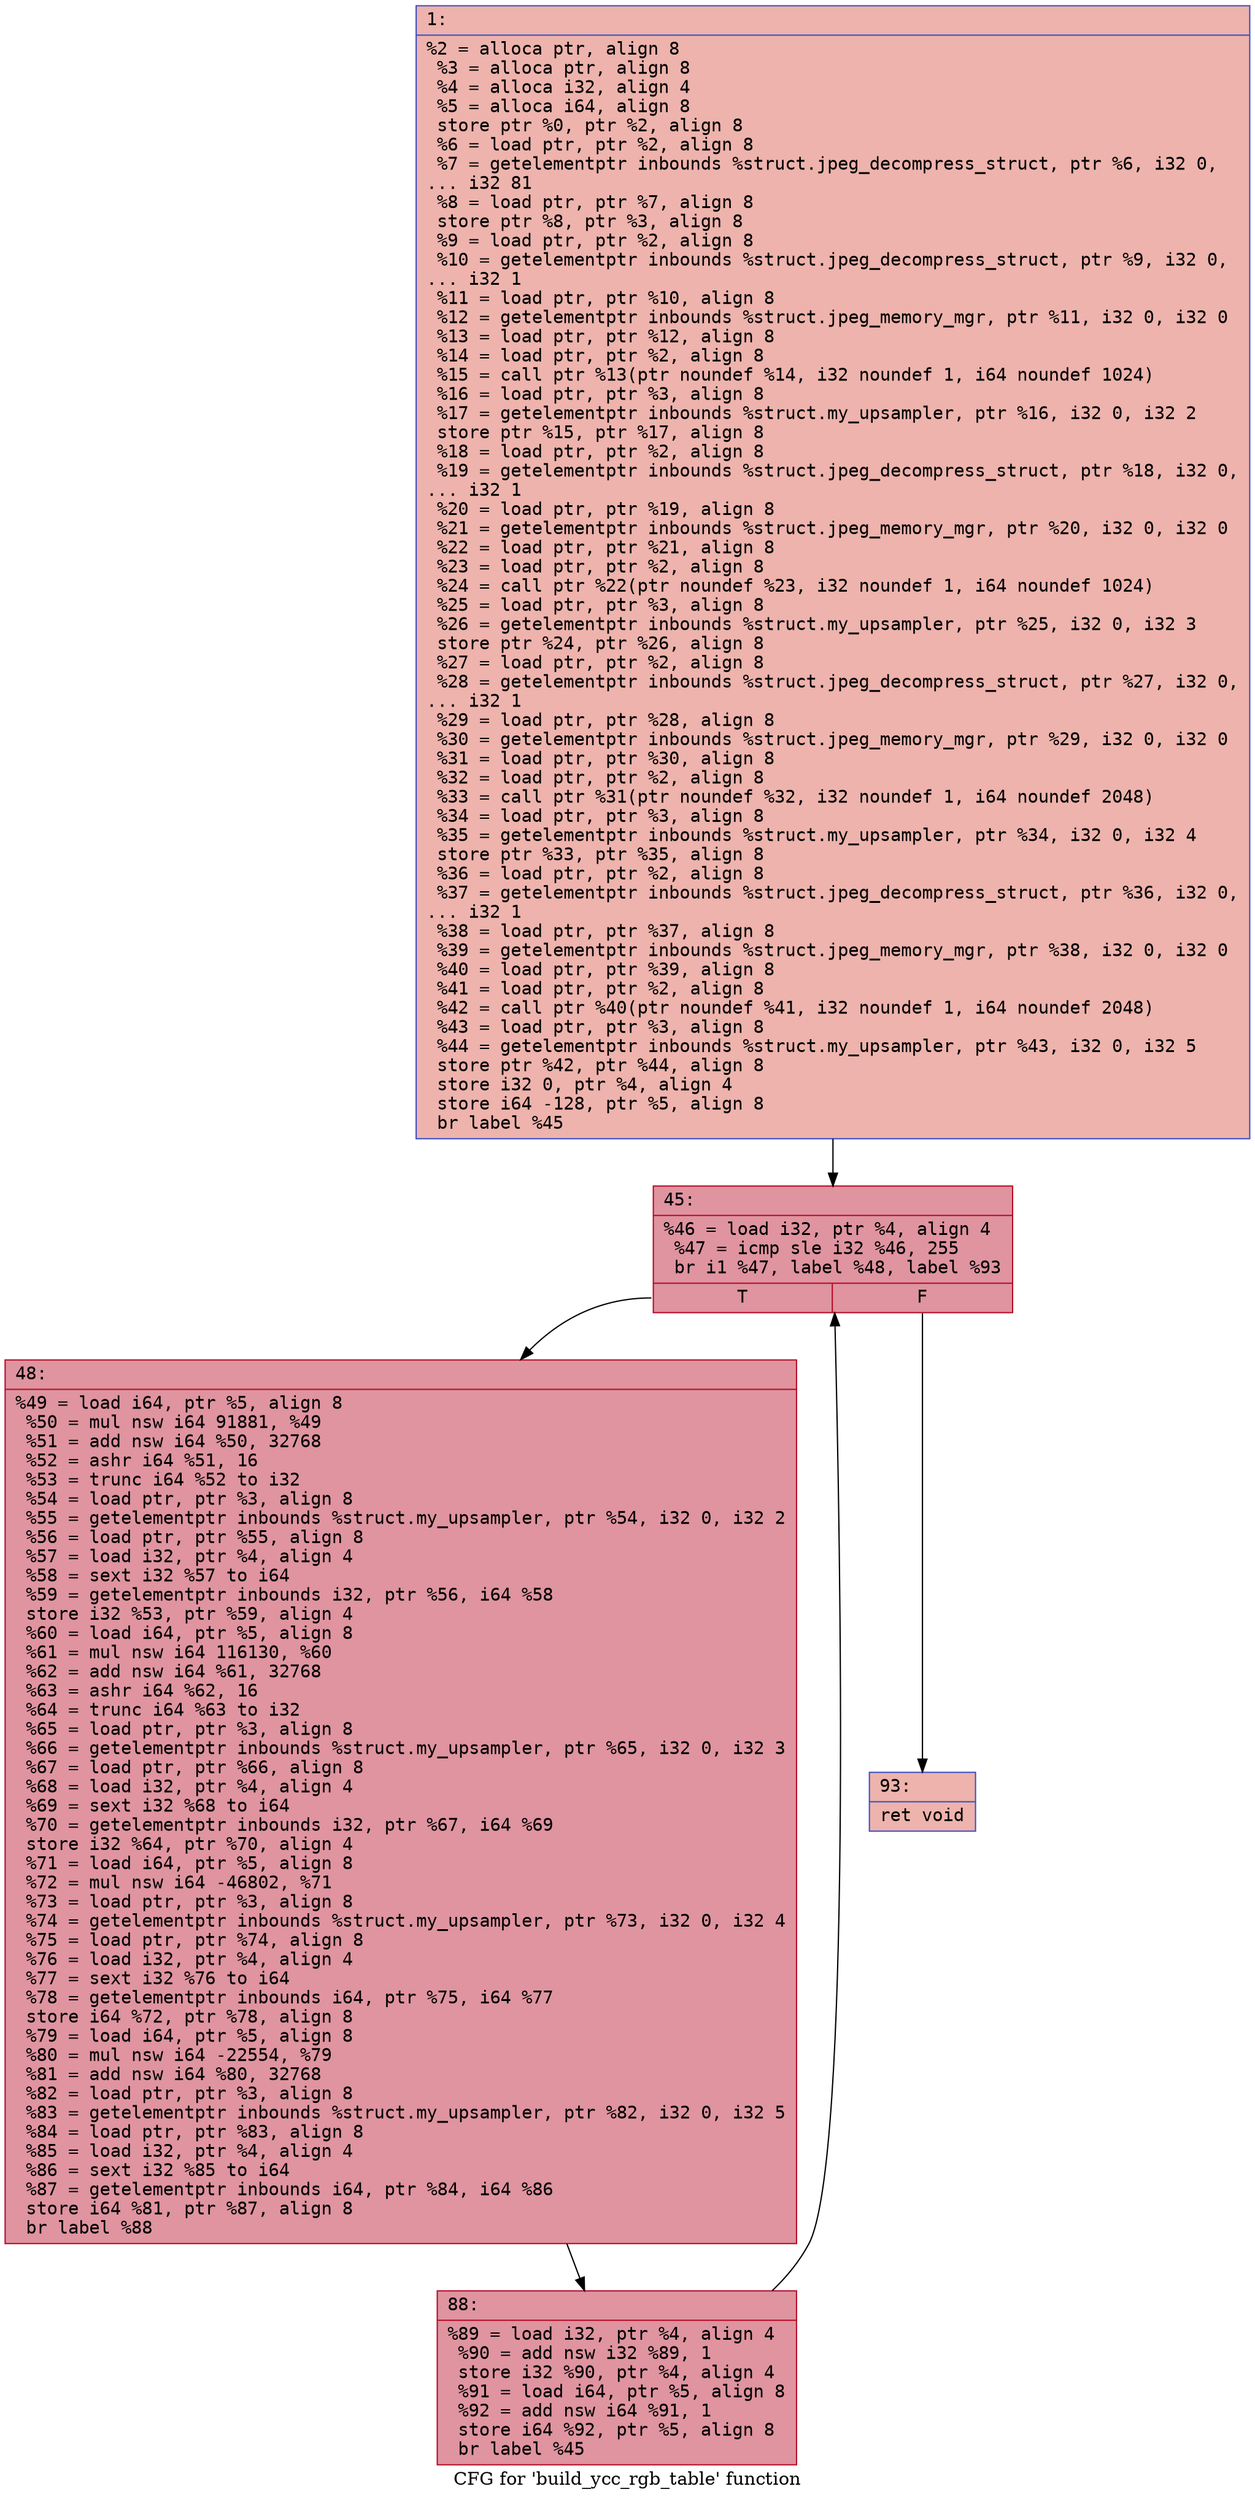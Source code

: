 digraph "CFG for 'build_ycc_rgb_table' function" {
	label="CFG for 'build_ycc_rgb_table' function";

	Node0x60000144ccd0 [shape=record,color="#3d50c3ff", style=filled, fillcolor="#d6524470" fontname="Courier",label="{1:\l|  %2 = alloca ptr, align 8\l  %3 = alloca ptr, align 8\l  %4 = alloca i32, align 4\l  %5 = alloca i64, align 8\l  store ptr %0, ptr %2, align 8\l  %6 = load ptr, ptr %2, align 8\l  %7 = getelementptr inbounds %struct.jpeg_decompress_struct, ptr %6, i32 0,\l... i32 81\l  %8 = load ptr, ptr %7, align 8\l  store ptr %8, ptr %3, align 8\l  %9 = load ptr, ptr %2, align 8\l  %10 = getelementptr inbounds %struct.jpeg_decompress_struct, ptr %9, i32 0,\l... i32 1\l  %11 = load ptr, ptr %10, align 8\l  %12 = getelementptr inbounds %struct.jpeg_memory_mgr, ptr %11, i32 0, i32 0\l  %13 = load ptr, ptr %12, align 8\l  %14 = load ptr, ptr %2, align 8\l  %15 = call ptr %13(ptr noundef %14, i32 noundef 1, i64 noundef 1024)\l  %16 = load ptr, ptr %3, align 8\l  %17 = getelementptr inbounds %struct.my_upsampler, ptr %16, i32 0, i32 2\l  store ptr %15, ptr %17, align 8\l  %18 = load ptr, ptr %2, align 8\l  %19 = getelementptr inbounds %struct.jpeg_decompress_struct, ptr %18, i32 0,\l... i32 1\l  %20 = load ptr, ptr %19, align 8\l  %21 = getelementptr inbounds %struct.jpeg_memory_mgr, ptr %20, i32 0, i32 0\l  %22 = load ptr, ptr %21, align 8\l  %23 = load ptr, ptr %2, align 8\l  %24 = call ptr %22(ptr noundef %23, i32 noundef 1, i64 noundef 1024)\l  %25 = load ptr, ptr %3, align 8\l  %26 = getelementptr inbounds %struct.my_upsampler, ptr %25, i32 0, i32 3\l  store ptr %24, ptr %26, align 8\l  %27 = load ptr, ptr %2, align 8\l  %28 = getelementptr inbounds %struct.jpeg_decompress_struct, ptr %27, i32 0,\l... i32 1\l  %29 = load ptr, ptr %28, align 8\l  %30 = getelementptr inbounds %struct.jpeg_memory_mgr, ptr %29, i32 0, i32 0\l  %31 = load ptr, ptr %30, align 8\l  %32 = load ptr, ptr %2, align 8\l  %33 = call ptr %31(ptr noundef %32, i32 noundef 1, i64 noundef 2048)\l  %34 = load ptr, ptr %3, align 8\l  %35 = getelementptr inbounds %struct.my_upsampler, ptr %34, i32 0, i32 4\l  store ptr %33, ptr %35, align 8\l  %36 = load ptr, ptr %2, align 8\l  %37 = getelementptr inbounds %struct.jpeg_decompress_struct, ptr %36, i32 0,\l... i32 1\l  %38 = load ptr, ptr %37, align 8\l  %39 = getelementptr inbounds %struct.jpeg_memory_mgr, ptr %38, i32 0, i32 0\l  %40 = load ptr, ptr %39, align 8\l  %41 = load ptr, ptr %2, align 8\l  %42 = call ptr %40(ptr noundef %41, i32 noundef 1, i64 noundef 2048)\l  %43 = load ptr, ptr %3, align 8\l  %44 = getelementptr inbounds %struct.my_upsampler, ptr %43, i32 0, i32 5\l  store ptr %42, ptr %44, align 8\l  store i32 0, ptr %4, align 4\l  store i64 -128, ptr %5, align 8\l  br label %45\l}"];
	Node0x60000144ccd0 -> Node0x60000144cd20[tooltip="1 -> 45\nProbability 100.00%" ];
	Node0x60000144cd20 [shape=record,color="#b70d28ff", style=filled, fillcolor="#b70d2870" fontname="Courier",label="{45:\l|  %46 = load i32, ptr %4, align 4\l  %47 = icmp sle i32 %46, 255\l  br i1 %47, label %48, label %93\l|{<s0>T|<s1>F}}"];
	Node0x60000144cd20:s0 -> Node0x60000144cd70[tooltip="45 -> 48\nProbability 96.88%" ];
	Node0x60000144cd20:s1 -> Node0x60000144ce10[tooltip="45 -> 93\nProbability 3.12%" ];
	Node0x60000144cd70 [shape=record,color="#b70d28ff", style=filled, fillcolor="#b70d2870" fontname="Courier",label="{48:\l|  %49 = load i64, ptr %5, align 8\l  %50 = mul nsw i64 91881, %49\l  %51 = add nsw i64 %50, 32768\l  %52 = ashr i64 %51, 16\l  %53 = trunc i64 %52 to i32\l  %54 = load ptr, ptr %3, align 8\l  %55 = getelementptr inbounds %struct.my_upsampler, ptr %54, i32 0, i32 2\l  %56 = load ptr, ptr %55, align 8\l  %57 = load i32, ptr %4, align 4\l  %58 = sext i32 %57 to i64\l  %59 = getelementptr inbounds i32, ptr %56, i64 %58\l  store i32 %53, ptr %59, align 4\l  %60 = load i64, ptr %5, align 8\l  %61 = mul nsw i64 116130, %60\l  %62 = add nsw i64 %61, 32768\l  %63 = ashr i64 %62, 16\l  %64 = trunc i64 %63 to i32\l  %65 = load ptr, ptr %3, align 8\l  %66 = getelementptr inbounds %struct.my_upsampler, ptr %65, i32 0, i32 3\l  %67 = load ptr, ptr %66, align 8\l  %68 = load i32, ptr %4, align 4\l  %69 = sext i32 %68 to i64\l  %70 = getelementptr inbounds i32, ptr %67, i64 %69\l  store i32 %64, ptr %70, align 4\l  %71 = load i64, ptr %5, align 8\l  %72 = mul nsw i64 -46802, %71\l  %73 = load ptr, ptr %3, align 8\l  %74 = getelementptr inbounds %struct.my_upsampler, ptr %73, i32 0, i32 4\l  %75 = load ptr, ptr %74, align 8\l  %76 = load i32, ptr %4, align 4\l  %77 = sext i32 %76 to i64\l  %78 = getelementptr inbounds i64, ptr %75, i64 %77\l  store i64 %72, ptr %78, align 8\l  %79 = load i64, ptr %5, align 8\l  %80 = mul nsw i64 -22554, %79\l  %81 = add nsw i64 %80, 32768\l  %82 = load ptr, ptr %3, align 8\l  %83 = getelementptr inbounds %struct.my_upsampler, ptr %82, i32 0, i32 5\l  %84 = load ptr, ptr %83, align 8\l  %85 = load i32, ptr %4, align 4\l  %86 = sext i32 %85 to i64\l  %87 = getelementptr inbounds i64, ptr %84, i64 %86\l  store i64 %81, ptr %87, align 8\l  br label %88\l}"];
	Node0x60000144cd70 -> Node0x60000144cdc0[tooltip="48 -> 88\nProbability 100.00%" ];
	Node0x60000144cdc0 [shape=record,color="#b70d28ff", style=filled, fillcolor="#b70d2870" fontname="Courier",label="{88:\l|  %89 = load i32, ptr %4, align 4\l  %90 = add nsw i32 %89, 1\l  store i32 %90, ptr %4, align 4\l  %91 = load i64, ptr %5, align 8\l  %92 = add nsw i64 %91, 1\l  store i64 %92, ptr %5, align 8\l  br label %45\l}"];
	Node0x60000144cdc0 -> Node0x60000144cd20[tooltip="88 -> 45\nProbability 100.00%" ];
	Node0x60000144ce10 [shape=record,color="#3d50c3ff", style=filled, fillcolor="#d6524470" fontname="Courier",label="{93:\l|  ret void\l}"];
}
